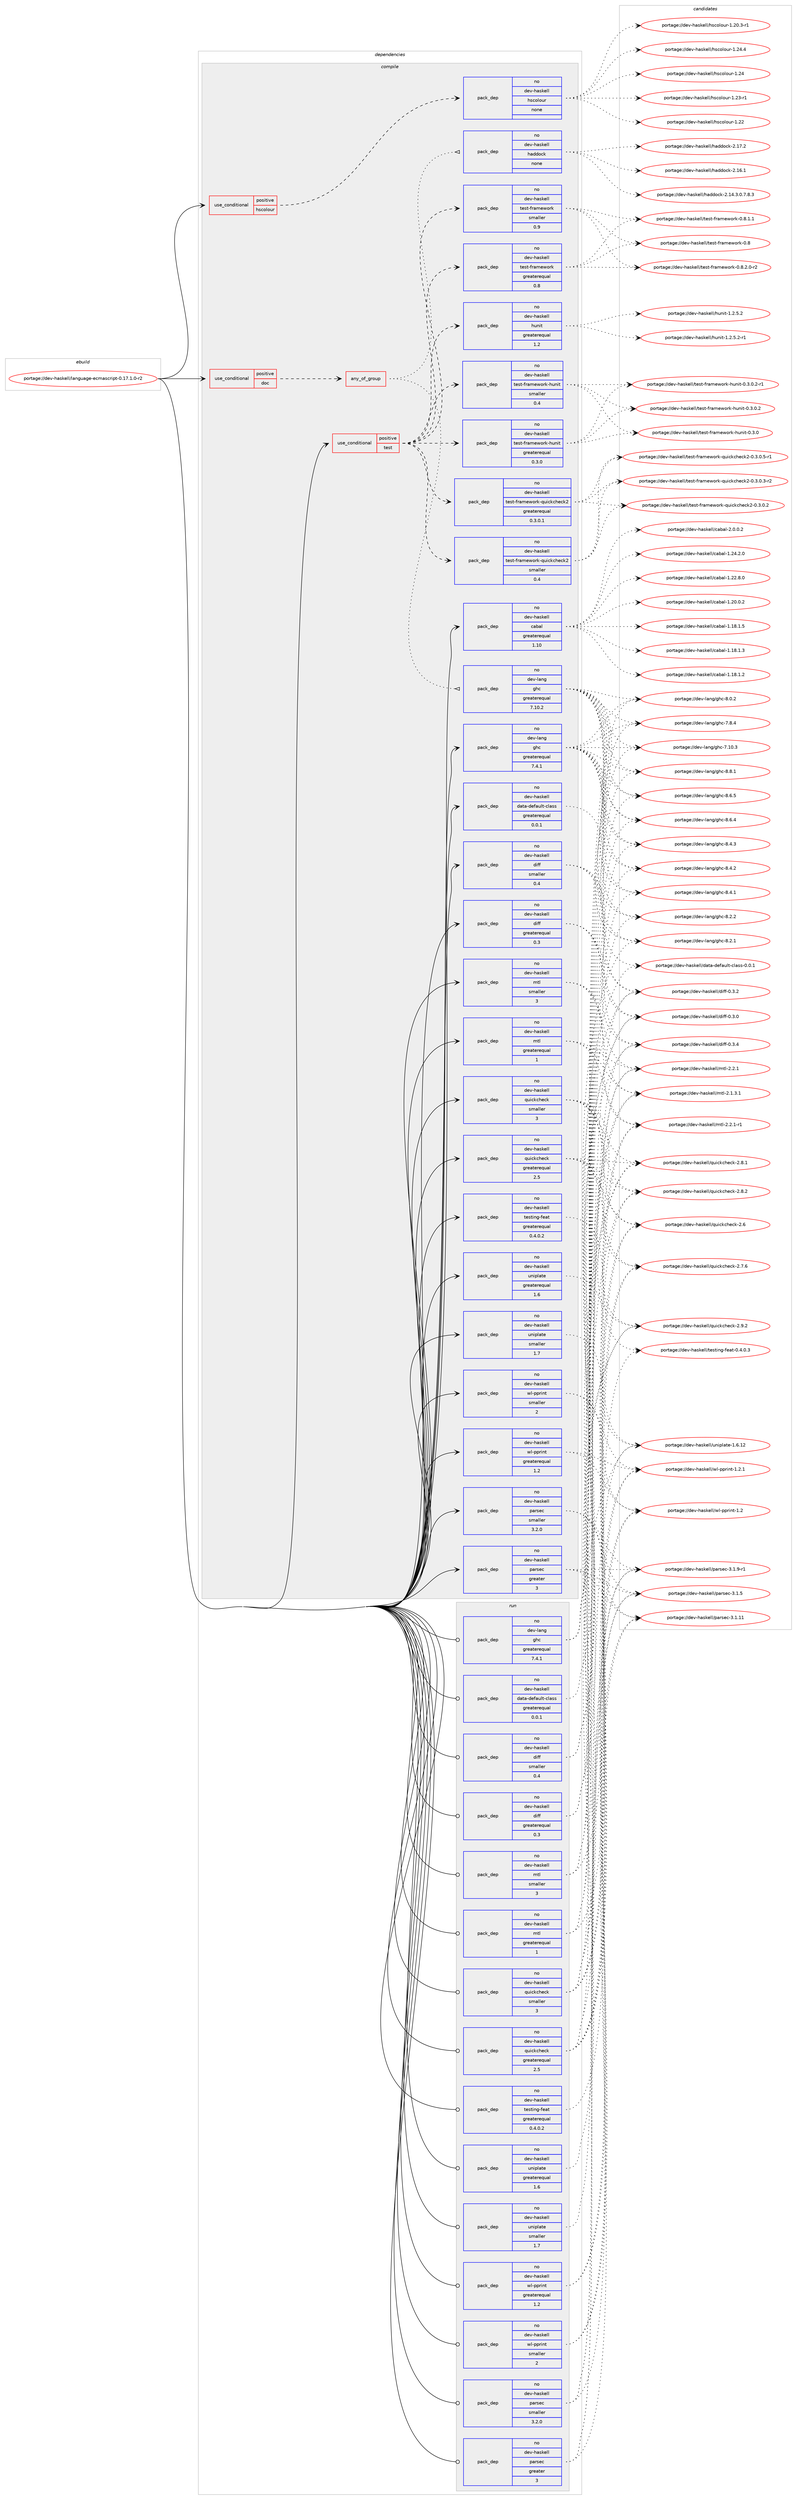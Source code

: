 digraph prolog {

# *************
# Graph options
# *************

newrank=true;
concentrate=true;
compound=true;
graph [rankdir=LR,fontname=Helvetica,fontsize=10,ranksep=1.5];#, ranksep=2.5, nodesep=0.2];
edge  [arrowhead=vee];
node  [fontname=Helvetica,fontsize=10];

# **********
# The ebuild
# **********

subgraph cluster_leftcol {
color=gray;
label=<<i>ebuild</i>>;
id [label="portage://dev-haskell/language-ecmascript-0.17.1.0-r2", color=red, width=4, href="../dev-haskell/language-ecmascript-0.17.1.0-r2.svg"];
}

# ****************
# The dependencies
# ****************

subgraph cluster_midcol {
color=gray;
label=<<i>dependencies</i>>;
subgraph cluster_compile {
fillcolor="#eeeeee";
style=filled;
label=<<i>compile</i>>;
subgraph cond133009 {
dependency554708 [label=<<TABLE BORDER="0" CELLBORDER="1" CELLSPACING="0" CELLPADDING="4"><TR><TD ROWSPAN="3" CELLPADDING="10">use_conditional</TD></TR><TR><TD>positive</TD></TR><TR><TD>doc</TD></TR></TABLE>>, shape=none, color=red];
subgraph any6145 {
dependency554709 [label=<<TABLE BORDER="0" CELLBORDER="1" CELLSPACING="0" CELLPADDING="4"><TR><TD CELLPADDING="10">any_of_group</TD></TR></TABLE>>, shape=none, color=red];subgraph pack415317 {
dependency554710 [label=<<TABLE BORDER="0" CELLBORDER="1" CELLSPACING="0" CELLPADDING="4" WIDTH="220"><TR><TD ROWSPAN="6" CELLPADDING="30">pack_dep</TD></TR><TR><TD WIDTH="110">no</TD></TR><TR><TD>dev-haskell</TD></TR><TR><TD>haddock</TD></TR><TR><TD>none</TD></TR><TR><TD></TD></TR></TABLE>>, shape=none, color=blue];
}
dependency554709:e -> dependency554710:w [weight=20,style="dotted",arrowhead="oinv"];
subgraph pack415318 {
dependency554711 [label=<<TABLE BORDER="0" CELLBORDER="1" CELLSPACING="0" CELLPADDING="4" WIDTH="220"><TR><TD ROWSPAN="6" CELLPADDING="30">pack_dep</TD></TR><TR><TD WIDTH="110">no</TD></TR><TR><TD>dev-lang</TD></TR><TR><TD>ghc</TD></TR><TR><TD>greaterequal</TD></TR><TR><TD>7.10.2</TD></TR></TABLE>>, shape=none, color=blue];
}
dependency554709:e -> dependency554711:w [weight=20,style="dotted",arrowhead="oinv"];
}
dependency554708:e -> dependency554709:w [weight=20,style="dashed",arrowhead="vee"];
}
id:e -> dependency554708:w [weight=20,style="solid",arrowhead="vee"];
subgraph cond133010 {
dependency554712 [label=<<TABLE BORDER="0" CELLBORDER="1" CELLSPACING="0" CELLPADDING="4"><TR><TD ROWSPAN="3" CELLPADDING="10">use_conditional</TD></TR><TR><TD>positive</TD></TR><TR><TD>hscolour</TD></TR></TABLE>>, shape=none, color=red];
subgraph pack415319 {
dependency554713 [label=<<TABLE BORDER="0" CELLBORDER="1" CELLSPACING="0" CELLPADDING="4" WIDTH="220"><TR><TD ROWSPAN="6" CELLPADDING="30">pack_dep</TD></TR><TR><TD WIDTH="110">no</TD></TR><TR><TD>dev-haskell</TD></TR><TR><TD>hscolour</TD></TR><TR><TD>none</TD></TR><TR><TD></TD></TR></TABLE>>, shape=none, color=blue];
}
dependency554712:e -> dependency554713:w [weight=20,style="dashed",arrowhead="vee"];
}
id:e -> dependency554712:w [weight=20,style="solid",arrowhead="vee"];
subgraph cond133011 {
dependency554714 [label=<<TABLE BORDER="0" CELLBORDER="1" CELLSPACING="0" CELLPADDING="4"><TR><TD ROWSPAN="3" CELLPADDING="10">use_conditional</TD></TR><TR><TD>positive</TD></TR><TR><TD>test</TD></TR></TABLE>>, shape=none, color=red];
subgraph pack415320 {
dependency554715 [label=<<TABLE BORDER="0" CELLBORDER="1" CELLSPACING="0" CELLPADDING="4" WIDTH="220"><TR><TD ROWSPAN="6" CELLPADDING="30">pack_dep</TD></TR><TR><TD WIDTH="110">no</TD></TR><TR><TD>dev-haskell</TD></TR><TR><TD>hunit</TD></TR><TR><TD>greaterequal</TD></TR><TR><TD>1.2</TD></TR></TABLE>>, shape=none, color=blue];
}
dependency554714:e -> dependency554715:w [weight=20,style="dashed",arrowhead="vee"];
subgraph pack415321 {
dependency554716 [label=<<TABLE BORDER="0" CELLBORDER="1" CELLSPACING="0" CELLPADDING="4" WIDTH="220"><TR><TD ROWSPAN="6" CELLPADDING="30">pack_dep</TD></TR><TR><TD WIDTH="110">no</TD></TR><TR><TD>dev-haskell</TD></TR><TR><TD>test-framework</TD></TR><TR><TD>greaterequal</TD></TR><TR><TD>0.8</TD></TR></TABLE>>, shape=none, color=blue];
}
dependency554714:e -> dependency554716:w [weight=20,style="dashed",arrowhead="vee"];
subgraph pack415322 {
dependency554717 [label=<<TABLE BORDER="0" CELLBORDER="1" CELLSPACING="0" CELLPADDING="4" WIDTH="220"><TR><TD ROWSPAN="6" CELLPADDING="30">pack_dep</TD></TR><TR><TD WIDTH="110">no</TD></TR><TR><TD>dev-haskell</TD></TR><TR><TD>test-framework</TD></TR><TR><TD>smaller</TD></TR><TR><TD>0.9</TD></TR></TABLE>>, shape=none, color=blue];
}
dependency554714:e -> dependency554717:w [weight=20,style="dashed",arrowhead="vee"];
subgraph pack415323 {
dependency554718 [label=<<TABLE BORDER="0" CELLBORDER="1" CELLSPACING="0" CELLPADDING="4" WIDTH="220"><TR><TD ROWSPAN="6" CELLPADDING="30">pack_dep</TD></TR><TR><TD WIDTH="110">no</TD></TR><TR><TD>dev-haskell</TD></TR><TR><TD>test-framework-hunit</TD></TR><TR><TD>greaterequal</TD></TR><TR><TD>0.3.0</TD></TR></TABLE>>, shape=none, color=blue];
}
dependency554714:e -> dependency554718:w [weight=20,style="dashed",arrowhead="vee"];
subgraph pack415324 {
dependency554719 [label=<<TABLE BORDER="0" CELLBORDER="1" CELLSPACING="0" CELLPADDING="4" WIDTH="220"><TR><TD ROWSPAN="6" CELLPADDING="30">pack_dep</TD></TR><TR><TD WIDTH="110">no</TD></TR><TR><TD>dev-haskell</TD></TR><TR><TD>test-framework-hunit</TD></TR><TR><TD>smaller</TD></TR><TR><TD>0.4</TD></TR></TABLE>>, shape=none, color=blue];
}
dependency554714:e -> dependency554719:w [weight=20,style="dashed",arrowhead="vee"];
subgraph pack415325 {
dependency554720 [label=<<TABLE BORDER="0" CELLBORDER="1" CELLSPACING="0" CELLPADDING="4" WIDTH="220"><TR><TD ROWSPAN="6" CELLPADDING="30">pack_dep</TD></TR><TR><TD WIDTH="110">no</TD></TR><TR><TD>dev-haskell</TD></TR><TR><TD>test-framework-quickcheck2</TD></TR><TR><TD>greaterequal</TD></TR><TR><TD>0.3.0.1</TD></TR></TABLE>>, shape=none, color=blue];
}
dependency554714:e -> dependency554720:w [weight=20,style="dashed",arrowhead="vee"];
subgraph pack415326 {
dependency554721 [label=<<TABLE BORDER="0" CELLBORDER="1" CELLSPACING="0" CELLPADDING="4" WIDTH="220"><TR><TD ROWSPAN="6" CELLPADDING="30">pack_dep</TD></TR><TR><TD WIDTH="110">no</TD></TR><TR><TD>dev-haskell</TD></TR><TR><TD>test-framework-quickcheck2</TD></TR><TR><TD>smaller</TD></TR><TR><TD>0.4</TD></TR></TABLE>>, shape=none, color=blue];
}
dependency554714:e -> dependency554721:w [weight=20,style="dashed",arrowhead="vee"];
}
id:e -> dependency554714:w [weight=20,style="solid",arrowhead="vee"];
subgraph pack415327 {
dependency554722 [label=<<TABLE BORDER="0" CELLBORDER="1" CELLSPACING="0" CELLPADDING="4" WIDTH="220"><TR><TD ROWSPAN="6" CELLPADDING="30">pack_dep</TD></TR><TR><TD WIDTH="110">no</TD></TR><TR><TD>dev-haskell</TD></TR><TR><TD>cabal</TD></TR><TR><TD>greaterequal</TD></TR><TR><TD>1.10</TD></TR></TABLE>>, shape=none, color=blue];
}
id:e -> dependency554722:w [weight=20,style="solid",arrowhead="vee"];
subgraph pack415328 {
dependency554723 [label=<<TABLE BORDER="0" CELLBORDER="1" CELLSPACING="0" CELLPADDING="4" WIDTH="220"><TR><TD ROWSPAN="6" CELLPADDING="30">pack_dep</TD></TR><TR><TD WIDTH="110">no</TD></TR><TR><TD>dev-haskell</TD></TR><TR><TD>data-default-class</TD></TR><TR><TD>greaterequal</TD></TR><TR><TD>0.0.1</TD></TR></TABLE>>, shape=none, color=blue];
}
id:e -> dependency554723:w [weight=20,style="solid",arrowhead="vee"];
subgraph pack415329 {
dependency554724 [label=<<TABLE BORDER="0" CELLBORDER="1" CELLSPACING="0" CELLPADDING="4" WIDTH="220"><TR><TD ROWSPAN="6" CELLPADDING="30">pack_dep</TD></TR><TR><TD WIDTH="110">no</TD></TR><TR><TD>dev-haskell</TD></TR><TR><TD>diff</TD></TR><TR><TD>greaterequal</TD></TR><TR><TD>0.3</TD></TR></TABLE>>, shape=none, color=blue];
}
id:e -> dependency554724:w [weight=20,style="solid",arrowhead="vee"];
subgraph pack415330 {
dependency554725 [label=<<TABLE BORDER="0" CELLBORDER="1" CELLSPACING="0" CELLPADDING="4" WIDTH="220"><TR><TD ROWSPAN="6" CELLPADDING="30">pack_dep</TD></TR><TR><TD WIDTH="110">no</TD></TR><TR><TD>dev-haskell</TD></TR><TR><TD>diff</TD></TR><TR><TD>smaller</TD></TR><TR><TD>0.4</TD></TR></TABLE>>, shape=none, color=blue];
}
id:e -> dependency554725:w [weight=20,style="solid",arrowhead="vee"];
subgraph pack415331 {
dependency554726 [label=<<TABLE BORDER="0" CELLBORDER="1" CELLSPACING="0" CELLPADDING="4" WIDTH="220"><TR><TD ROWSPAN="6" CELLPADDING="30">pack_dep</TD></TR><TR><TD WIDTH="110">no</TD></TR><TR><TD>dev-haskell</TD></TR><TR><TD>mtl</TD></TR><TR><TD>greaterequal</TD></TR><TR><TD>1</TD></TR></TABLE>>, shape=none, color=blue];
}
id:e -> dependency554726:w [weight=20,style="solid",arrowhead="vee"];
subgraph pack415332 {
dependency554727 [label=<<TABLE BORDER="0" CELLBORDER="1" CELLSPACING="0" CELLPADDING="4" WIDTH="220"><TR><TD ROWSPAN="6" CELLPADDING="30">pack_dep</TD></TR><TR><TD WIDTH="110">no</TD></TR><TR><TD>dev-haskell</TD></TR><TR><TD>mtl</TD></TR><TR><TD>smaller</TD></TR><TR><TD>3</TD></TR></TABLE>>, shape=none, color=blue];
}
id:e -> dependency554727:w [weight=20,style="solid",arrowhead="vee"];
subgraph pack415333 {
dependency554728 [label=<<TABLE BORDER="0" CELLBORDER="1" CELLSPACING="0" CELLPADDING="4" WIDTH="220"><TR><TD ROWSPAN="6" CELLPADDING="30">pack_dep</TD></TR><TR><TD WIDTH="110">no</TD></TR><TR><TD>dev-haskell</TD></TR><TR><TD>parsec</TD></TR><TR><TD>greater</TD></TR><TR><TD>3</TD></TR></TABLE>>, shape=none, color=blue];
}
id:e -> dependency554728:w [weight=20,style="solid",arrowhead="vee"];
subgraph pack415334 {
dependency554729 [label=<<TABLE BORDER="0" CELLBORDER="1" CELLSPACING="0" CELLPADDING="4" WIDTH="220"><TR><TD ROWSPAN="6" CELLPADDING="30">pack_dep</TD></TR><TR><TD WIDTH="110">no</TD></TR><TR><TD>dev-haskell</TD></TR><TR><TD>parsec</TD></TR><TR><TD>smaller</TD></TR><TR><TD>3.2.0</TD></TR></TABLE>>, shape=none, color=blue];
}
id:e -> dependency554729:w [weight=20,style="solid",arrowhead="vee"];
subgraph pack415335 {
dependency554730 [label=<<TABLE BORDER="0" CELLBORDER="1" CELLSPACING="0" CELLPADDING="4" WIDTH="220"><TR><TD ROWSPAN="6" CELLPADDING="30">pack_dep</TD></TR><TR><TD WIDTH="110">no</TD></TR><TR><TD>dev-haskell</TD></TR><TR><TD>quickcheck</TD></TR><TR><TD>greaterequal</TD></TR><TR><TD>2.5</TD></TR></TABLE>>, shape=none, color=blue];
}
id:e -> dependency554730:w [weight=20,style="solid",arrowhead="vee"];
subgraph pack415336 {
dependency554731 [label=<<TABLE BORDER="0" CELLBORDER="1" CELLSPACING="0" CELLPADDING="4" WIDTH="220"><TR><TD ROWSPAN="6" CELLPADDING="30">pack_dep</TD></TR><TR><TD WIDTH="110">no</TD></TR><TR><TD>dev-haskell</TD></TR><TR><TD>quickcheck</TD></TR><TR><TD>smaller</TD></TR><TR><TD>3</TD></TR></TABLE>>, shape=none, color=blue];
}
id:e -> dependency554731:w [weight=20,style="solid",arrowhead="vee"];
subgraph pack415337 {
dependency554732 [label=<<TABLE BORDER="0" CELLBORDER="1" CELLSPACING="0" CELLPADDING="4" WIDTH="220"><TR><TD ROWSPAN="6" CELLPADDING="30">pack_dep</TD></TR><TR><TD WIDTH="110">no</TD></TR><TR><TD>dev-haskell</TD></TR><TR><TD>testing-feat</TD></TR><TR><TD>greaterequal</TD></TR><TR><TD>0.4.0.2</TD></TR></TABLE>>, shape=none, color=blue];
}
id:e -> dependency554732:w [weight=20,style="solid",arrowhead="vee"];
subgraph pack415338 {
dependency554733 [label=<<TABLE BORDER="0" CELLBORDER="1" CELLSPACING="0" CELLPADDING="4" WIDTH="220"><TR><TD ROWSPAN="6" CELLPADDING="30">pack_dep</TD></TR><TR><TD WIDTH="110">no</TD></TR><TR><TD>dev-haskell</TD></TR><TR><TD>uniplate</TD></TR><TR><TD>greaterequal</TD></TR><TR><TD>1.6</TD></TR></TABLE>>, shape=none, color=blue];
}
id:e -> dependency554733:w [weight=20,style="solid",arrowhead="vee"];
subgraph pack415339 {
dependency554734 [label=<<TABLE BORDER="0" CELLBORDER="1" CELLSPACING="0" CELLPADDING="4" WIDTH="220"><TR><TD ROWSPAN="6" CELLPADDING="30">pack_dep</TD></TR><TR><TD WIDTH="110">no</TD></TR><TR><TD>dev-haskell</TD></TR><TR><TD>uniplate</TD></TR><TR><TD>smaller</TD></TR><TR><TD>1.7</TD></TR></TABLE>>, shape=none, color=blue];
}
id:e -> dependency554734:w [weight=20,style="solid",arrowhead="vee"];
subgraph pack415340 {
dependency554735 [label=<<TABLE BORDER="0" CELLBORDER="1" CELLSPACING="0" CELLPADDING="4" WIDTH="220"><TR><TD ROWSPAN="6" CELLPADDING="30">pack_dep</TD></TR><TR><TD WIDTH="110">no</TD></TR><TR><TD>dev-haskell</TD></TR><TR><TD>wl-pprint</TD></TR><TR><TD>greaterequal</TD></TR><TR><TD>1.2</TD></TR></TABLE>>, shape=none, color=blue];
}
id:e -> dependency554735:w [weight=20,style="solid",arrowhead="vee"];
subgraph pack415341 {
dependency554736 [label=<<TABLE BORDER="0" CELLBORDER="1" CELLSPACING="0" CELLPADDING="4" WIDTH="220"><TR><TD ROWSPAN="6" CELLPADDING="30">pack_dep</TD></TR><TR><TD WIDTH="110">no</TD></TR><TR><TD>dev-haskell</TD></TR><TR><TD>wl-pprint</TD></TR><TR><TD>smaller</TD></TR><TR><TD>2</TD></TR></TABLE>>, shape=none, color=blue];
}
id:e -> dependency554736:w [weight=20,style="solid",arrowhead="vee"];
subgraph pack415342 {
dependency554737 [label=<<TABLE BORDER="0" CELLBORDER="1" CELLSPACING="0" CELLPADDING="4" WIDTH="220"><TR><TD ROWSPAN="6" CELLPADDING="30">pack_dep</TD></TR><TR><TD WIDTH="110">no</TD></TR><TR><TD>dev-lang</TD></TR><TR><TD>ghc</TD></TR><TR><TD>greaterequal</TD></TR><TR><TD>7.4.1</TD></TR></TABLE>>, shape=none, color=blue];
}
id:e -> dependency554737:w [weight=20,style="solid",arrowhead="vee"];
}
subgraph cluster_compileandrun {
fillcolor="#eeeeee";
style=filled;
label=<<i>compile and run</i>>;
}
subgraph cluster_run {
fillcolor="#eeeeee";
style=filled;
label=<<i>run</i>>;
subgraph pack415343 {
dependency554738 [label=<<TABLE BORDER="0" CELLBORDER="1" CELLSPACING="0" CELLPADDING="4" WIDTH="220"><TR><TD ROWSPAN="6" CELLPADDING="30">pack_dep</TD></TR><TR><TD WIDTH="110">no</TD></TR><TR><TD>dev-haskell</TD></TR><TR><TD>data-default-class</TD></TR><TR><TD>greaterequal</TD></TR><TR><TD>0.0.1</TD></TR></TABLE>>, shape=none, color=blue];
}
id:e -> dependency554738:w [weight=20,style="solid",arrowhead="odot"];
subgraph pack415344 {
dependency554739 [label=<<TABLE BORDER="0" CELLBORDER="1" CELLSPACING="0" CELLPADDING="4" WIDTH="220"><TR><TD ROWSPAN="6" CELLPADDING="30">pack_dep</TD></TR><TR><TD WIDTH="110">no</TD></TR><TR><TD>dev-haskell</TD></TR><TR><TD>diff</TD></TR><TR><TD>greaterequal</TD></TR><TR><TD>0.3</TD></TR></TABLE>>, shape=none, color=blue];
}
id:e -> dependency554739:w [weight=20,style="solid",arrowhead="odot"];
subgraph pack415345 {
dependency554740 [label=<<TABLE BORDER="0" CELLBORDER="1" CELLSPACING="0" CELLPADDING="4" WIDTH="220"><TR><TD ROWSPAN="6" CELLPADDING="30">pack_dep</TD></TR><TR><TD WIDTH="110">no</TD></TR><TR><TD>dev-haskell</TD></TR><TR><TD>diff</TD></TR><TR><TD>smaller</TD></TR><TR><TD>0.4</TD></TR></TABLE>>, shape=none, color=blue];
}
id:e -> dependency554740:w [weight=20,style="solid",arrowhead="odot"];
subgraph pack415346 {
dependency554741 [label=<<TABLE BORDER="0" CELLBORDER="1" CELLSPACING="0" CELLPADDING="4" WIDTH="220"><TR><TD ROWSPAN="6" CELLPADDING="30">pack_dep</TD></TR><TR><TD WIDTH="110">no</TD></TR><TR><TD>dev-haskell</TD></TR><TR><TD>mtl</TD></TR><TR><TD>greaterequal</TD></TR><TR><TD>1</TD></TR></TABLE>>, shape=none, color=blue];
}
id:e -> dependency554741:w [weight=20,style="solid",arrowhead="odot"];
subgraph pack415347 {
dependency554742 [label=<<TABLE BORDER="0" CELLBORDER="1" CELLSPACING="0" CELLPADDING="4" WIDTH="220"><TR><TD ROWSPAN="6" CELLPADDING="30">pack_dep</TD></TR><TR><TD WIDTH="110">no</TD></TR><TR><TD>dev-haskell</TD></TR><TR><TD>mtl</TD></TR><TR><TD>smaller</TD></TR><TR><TD>3</TD></TR></TABLE>>, shape=none, color=blue];
}
id:e -> dependency554742:w [weight=20,style="solid",arrowhead="odot"];
subgraph pack415348 {
dependency554743 [label=<<TABLE BORDER="0" CELLBORDER="1" CELLSPACING="0" CELLPADDING="4" WIDTH="220"><TR><TD ROWSPAN="6" CELLPADDING="30">pack_dep</TD></TR><TR><TD WIDTH="110">no</TD></TR><TR><TD>dev-haskell</TD></TR><TR><TD>parsec</TD></TR><TR><TD>greater</TD></TR><TR><TD>3</TD></TR></TABLE>>, shape=none, color=blue];
}
id:e -> dependency554743:w [weight=20,style="solid",arrowhead="odot"];
subgraph pack415349 {
dependency554744 [label=<<TABLE BORDER="0" CELLBORDER="1" CELLSPACING="0" CELLPADDING="4" WIDTH="220"><TR><TD ROWSPAN="6" CELLPADDING="30">pack_dep</TD></TR><TR><TD WIDTH="110">no</TD></TR><TR><TD>dev-haskell</TD></TR><TR><TD>parsec</TD></TR><TR><TD>smaller</TD></TR><TR><TD>3.2.0</TD></TR></TABLE>>, shape=none, color=blue];
}
id:e -> dependency554744:w [weight=20,style="solid",arrowhead="odot"];
subgraph pack415350 {
dependency554745 [label=<<TABLE BORDER="0" CELLBORDER="1" CELLSPACING="0" CELLPADDING="4" WIDTH="220"><TR><TD ROWSPAN="6" CELLPADDING="30">pack_dep</TD></TR><TR><TD WIDTH="110">no</TD></TR><TR><TD>dev-haskell</TD></TR><TR><TD>quickcheck</TD></TR><TR><TD>greaterequal</TD></TR><TR><TD>2.5</TD></TR></TABLE>>, shape=none, color=blue];
}
id:e -> dependency554745:w [weight=20,style="solid",arrowhead="odot"];
subgraph pack415351 {
dependency554746 [label=<<TABLE BORDER="0" CELLBORDER="1" CELLSPACING="0" CELLPADDING="4" WIDTH="220"><TR><TD ROWSPAN="6" CELLPADDING="30">pack_dep</TD></TR><TR><TD WIDTH="110">no</TD></TR><TR><TD>dev-haskell</TD></TR><TR><TD>quickcheck</TD></TR><TR><TD>smaller</TD></TR><TR><TD>3</TD></TR></TABLE>>, shape=none, color=blue];
}
id:e -> dependency554746:w [weight=20,style="solid",arrowhead="odot"];
subgraph pack415352 {
dependency554747 [label=<<TABLE BORDER="0" CELLBORDER="1" CELLSPACING="0" CELLPADDING="4" WIDTH="220"><TR><TD ROWSPAN="6" CELLPADDING="30">pack_dep</TD></TR><TR><TD WIDTH="110">no</TD></TR><TR><TD>dev-haskell</TD></TR><TR><TD>testing-feat</TD></TR><TR><TD>greaterequal</TD></TR><TR><TD>0.4.0.2</TD></TR></TABLE>>, shape=none, color=blue];
}
id:e -> dependency554747:w [weight=20,style="solid",arrowhead="odot"];
subgraph pack415353 {
dependency554748 [label=<<TABLE BORDER="0" CELLBORDER="1" CELLSPACING="0" CELLPADDING="4" WIDTH="220"><TR><TD ROWSPAN="6" CELLPADDING="30">pack_dep</TD></TR><TR><TD WIDTH="110">no</TD></TR><TR><TD>dev-haskell</TD></TR><TR><TD>uniplate</TD></TR><TR><TD>greaterequal</TD></TR><TR><TD>1.6</TD></TR></TABLE>>, shape=none, color=blue];
}
id:e -> dependency554748:w [weight=20,style="solid",arrowhead="odot"];
subgraph pack415354 {
dependency554749 [label=<<TABLE BORDER="0" CELLBORDER="1" CELLSPACING="0" CELLPADDING="4" WIDTH="220"><TR><TD ROWSPAN="6" CELLPADDING="30">pack_dep</TD></TR><TR><TD WIDTH="110">no</TD></TR><TR><TD>dev-haskell</TD></TR><TR><TD>uniplate</TD></TR><TR><TD>smaller</TD></TR><TR><TD>1.7</TD></TR></TABLE>>, shape=none, color=blue];
}
id:e -> dependency554749:w [weight=20,style="solid",arrowhead="odot"];
subgraph pack415355 {
dependency554750 [label=<<TABLE BORDER="0" CELLBORDER="1" CELLSPACING="0" CELLPADDING="4" WIDTH="220"><TR><TD ROWSPAN="6" CELLPADDING="30">pack_dep</TD></TR><TR><TD WIDTH="110">no</TD></TR><TR><TD>dev-haskell</TD></TR><TR><TD>wl-pprint</TD></TR><TR><TD>greaterequal</TD></TR><TR><TD>1.2</TD></TR></TABLE>>, shape=none, color=blue];
}
id:e -> dependency554750:w [weight=20,style="solid",arrowhead="odot"];
subgraph pack415356 {
dependency554751 [label=<<TABLE BORDER="0" CELLBORDER="1" CELLSPACING="0" CELLPADDING="4" WIDTH="220"><TR><TD ROWSPAN="6" CELLPADDING="30">pack_dep</TD></TR><TR><TD WIDTH="110">no</TD></TR><TR><TD>dev-haskell</TD></TR><TR><TD>wl-pprint</TD></TR><TR><TD>smaller</TD></TR><TR><TD>2</TD></TR></TABLE>>, shape=none, color=blue];
}
id:e -> dependency554751:w [weight=20,style="solid",arrowhead="odot"];
subgraph pack415357 {
dependency554752 [label=<<TABLE BORDER="0" CELLBORDER="1" CELLSPACING="0" CELLPADDING="4" WIDTH="220"><TR><TD ROWSPAN="6" CELLPADDING="30">pack_dep</TD></TR><TR><TD WIDTH="110">no</TD></TR><TR><TD>dev-lang</TD></TR><TR><TD>ghc</TD></TR><TR><TD>greaterequal</TD></TR><TR><TD>7.4.1</TD></TR></TABLE>>, shape=none, color=blue];
}
id:e -> dependency554752:w [weight=20,style="solid",arrowhead="odot"];
}
}

# **************
# The candidates
# **************

subgraph cluster_choices {
rank=same;
color=gray;
label=<<i>candidates</i>>;

subgraph choice415317 {
color=black;
nodesep=1;
choice100101118451049711510710110810847104971001001119910745504649554650 [label="portage://dev-haskell/haddock-2.17.2", color=red, width=4,href="../dev-haskell/haddock-2.17.2.svg"];
choice100101118451049711510710110810847104971001001119910745504649544649 [label="portage://dev-haskell/haddock-2.16.1", color=red, width=4,href="../dev-haskell/haddock-2.16.1.svg"];
choice1001011184510497115107101108108471049710010011199107455046495246514648465546564651 [label="portage://dev-haskell/haddock-2.14.3.0.7.8.3", color=red, width=4,href="../dev-haskell/haddock-2.14.3.0.7.8.3.svg"];
dependency554710:e -> choice100101118451049711510710110810847104971001001119910745504649554650:w [style=dotted,weight="100"];
dependency554710:e -> choice100101118451049711510710110810847104971001001119910745504649544649:w [style=dotted,weight="100"];
dependency554710:e -> choice1001011184510497115107101108108471049710010011199107455046495246514648465546564651:w [style=dotted,weight="100"];
}
subgraph choice415318 {
color=black;
nodesep=1;
choice10010111845108971101034710310499455646564649 [label="portage://dev-lang/ghc-8.8.1", color=red, width=4,href="../dev-lang/ghc-8.8.1.svg"];
choice10010111845108971101034710310499455646544653 [label="portage://dev-lang/ghc-8.6.5", color=red, width=4,href="../dev-lang/ghc-8.6.5.svg"];
choice10010111845108971101034710310499455646544652 [label="portage://dev-lang/ghc-8.6.4", color=red, width=4,href="../dev-lang/ghc-8.6.4.svg"];
choice10010111845108971101034710310499455646524651 [label="portage://dev-lang/ghc-8.4.3", color=red, width=4,href="../dev-lang/ghc-8.4.3.svg"];
choice10010111845108971101034710310499455646524650 [label="portage://dev-lang/ghc-8.4.2", color=red, width=4,href="../dev-lang/ghc-8.4.2.svg"];
choice10010111845108971101034710310499455646524649 [label="portage://dev-lang/ghc-8.4.1", color=red, width=4,href="../dev-lang/ghc-8.4.1.svg"];
choice10010111845108971101034710310499455646504650 [label="portage://dev-lang/ghc-8.2.2", color=red, width=4,href="../dev-lang/ghc-8.2.2.svg"];
choice10010111845108971101034710310499455646504649 [label="portage://dev-lang/ghc-8.2.1", color=red, width=4,href="../dev-lang/ghc-8.2.1.svg"];
choice10010111845108971101034710310499455646484650 [label="portage://dev-lang/ghc-8.0.2", color=red, width=4,href="../dev-lang/ghc-8.0.2.svg"];
choice10010111845108971101034710310499455546564652 [label="portage://dev-lang/ghc-7.8.4", color=red, width=4,href="../dev-lang/ghc-7.8.4.svg"];
choice1001011184510897110103471031049945554649484651 [label="portage://dev-lang/ghc-7.10.3", color=red, width=4,href="../dev-lang/ghc-7.10.3.svg"];
dependency554711:e -> choice10010111845108971101034710310499455646564649:w [style=dotted,weight="100"];
dependency554711:e -> choice10010111845108971101034710310499455646544653:w [style=dotted,weight="100"];
dependency554711:e -> choice10010111845108971101034710310499455646544652:w [style=dotted,weight="100"];
dependency554711:e -> choice10010111845108971101034710310499455646524651:w [style=dotted,weight="100"];
dependency554711:e -> choice10010111845108971101034710310499455646524650:w [style=dotted,weight="100"];
dependency554711:e -> choice10010111845108971101034710310499455646524649:w [style=dotted,weight="100"];
dependency554711:e -> choice10010111845108971101034710310499455646504650:w [style=dotted,weight="100"];
dependency554711:e -> choice10010111845108971101034710310499455646504649:w [style=dotted,weight="100"];
dependency554711:e -> choice10010111845108971101034710310499455646484650:w [style=dotted,weight="100"];
dependency554711:e -> choice10010111845108971101034710310499455546564652:w [style=dotted,weight="100"];
dependency554711:e -> choice1001011184510897110103471031049945554649484651:w [style=dotted,weight="100"];
}
subgraph choice415319 {
color=black;
nodesep=1;
choice1001011184510497115107101108108471041159911110811111711445494650524652 [label="portage://dev-haskell/hscolour-1.24.4", color=red, width=4,href="../dev-haskell/hscolour-1.24.4.svg"];
choice100101118451049711510710110810847104115991111081111171144549465052 [label="portage://dev-haskell/hscolour-1.24", color=red, width=4,href="../dev-haskell/hscolour-1.24.svg"];
choice1001011184510497115107101108108471041159911110811111711445494650514511449 [label="portage://dev-haskell/hscolour-1.23-r1", color=red, width=4,href="../dev-haskell/hscolour-1.23-r1.svg"];
choice100101118451049711510710110810847104115991111081111171144549465050 [label="portage://dev-haskell/hscolour-1.22", color=red, width=4,href="../dev-haskell/hscolour-1.22.svg"];
choice10010111845104971151071011081084710411599111108111117114454946504846514511449 [label="portage://dev-haskell/hscolour-1.20.3-r1", color=red, width=4,href="../dev-haskell/hscolour-1.20.3-r1.svg"];
dependency554713:e -> choice1001011184510497115107101108108471041159911110811111711445494650524652:w [style=dotted,weight="100"];
dependency554713:e -> choice100101118451049711510710110810847104115991111081111171144549465052:w [style=dotted,weight="100"];
dependency554713:e -> choice1001011184510497115107101108108471041159911110811111711445494650514511449:w [style=dotted,weight="100"];
dependency554713:e -> choice100101118451049711510710110810847104115991111081111171144549465050:w [style=dotted,weight="100"];
dependency554713:e -> choice10010111845104971151071011081084710411599111108111117114454946504846514511449:w [style=dotted,weight="100"];
}
subgraph choice415320 {
color=black;
nodesep=1;
choice10010111845104971151071011081084710411711010511645494650465346504511449 [label="portage://dev-haskell/hunit-1.2.5.2-r1", color=red, width=4,href="../dev-haskell/hunit-1.2.5.2-r1.svg"];
choice1001011184510497115107101108108471041171101051164549465046534650 [label="portage://dev-haskell/hunit-1.2.5.2", color=red, width=4,href="../dev-haskell/hunit-1.2.5.2.svg"];
dependency554715:e -> choice10010111845104971151071011081084710411711010511645494650465346504511449:w [style=dotted,weight="100"];
dependency554715:e -> choice1001011184510497115107101108108471041171101051164549465046534650:w [style=dotted,weight="100"];
}
subgraph choice415321 {
color=black;
nodesep=1;
choice100101118451049711510710110810847116101115116451021149710910111911111410745484656465046484511450 [label="portage://dev-haskell/test-framework-0.8.2.0-r2", color=red, width=4,href="../dev-haskell/test-framework-0.8.2.0-r2.svg"];
choice10010111845104971151071011081084711610111511645102114971091011191111141074548465646494649 [label="portage://dev-haskell/test-framework-0.8.1.1", color=red, width=4,href="../dev-haskell/test-framework-0.8.1.1.svg"];
choice100101118451049711510710110810847116101115116451021149710910111911111410745484656 [label="portage://dev-haskell/test-framework-0.8", color=red, width=4,href="../dev-haskell/test-framework-0.8.svg"];
dependency554716:e -> choice100101118451049711510710110810847116101115116451021149710910111911111410745484656465046484511450:w [style=dotted,weight="100"];
dependency554716:e -> choice10010111845104971151071011081084711610111511645102114971091011191111141074548465646494649:w [style=dotted,weight="100"];
dependency554716:e -> choice100101118451049711510710110810847116101115116451021149710910111911111410745484656:w [style=dotted,weight="100"];
}
subgraph choice415322 {
color=black;
nodesep=1;
choice100101118451049711510710110810847116101115116451021149710910111911111410745484656465046484511450 [label="portage://dev-haskell/test-framework-0.8.2.0-r2", color=red, width=4,href="../dev-haskell/test-framework-0.8.2.0-r2.svg"];
choice10010111845104971151071011081084711610111511645102114971091011191111141074548465646494649 [label="portage://dev-haskell/test-framework-0.8.1.1", color=red, width=4,href="../dev-haskell/test-framework-0.8.1.1.svg"];
choice100101118451049711510710110810847116101115116451021149710910111911111410745484656 [label="portage://dev-haskell/test-framework-0.8", color=red, width=4,href="../dev-haskell/test-framework-0.8.svg"];
dependency554717:e -> choice100101118451049711510710110810847116101115116451021149710910111911111410745484656465046484511450:w [style=dotted,weight="100"];
dependency554717:e -> choice10010111845104971151071011081084711610111511645102114971091011191111141074548465646494649:w [style=dotted,weight="100"];
dependency554717:e -> choice100101118451049711510710110810847116101115116451021149710910111911111410745484656:w [style=dotted,weight="100"];
}
subgraph choice415323 {
color=black;
nodesep=1;
choice10010111845104971151071011081084711610111511645102114971091011191111141074510411711010511645484651464846504511449 [label="portage://dev-haskell/test-framework-hunit-0.3.0.2-r1", color=red, width=4,href="../dev-haskell/test-framework-hunit-0.3.0.2-r1.svg"];
choice1001011184510497115107101108108471161011151164510211497109101119111114107451041171101051164548465146484650 [label="portage://dev-haskell/test-framework-hunit-0.3.0.2", color=red, width=4,href="../dev-haskell/test-framework-hunit-0.3.0.2.svg"];
choice100101118451049711510710110810847116101115116451021149710910111911111410745104117110105116454846514648 [label="portage://dev-haskell/test-framework-hunit-0.3.0", color=red, width=4,href="../dev-haskell/test-framework-hunit-0.3.0.svg"];
dependency554718:e -> choice10010111845104971151071011081084711610111511645102114971091011191111141074510411711010511645484651464846504511449:w [style=dotted,weight="100"];
dependency554718:e -> choice1001011184510497115107101108108471161011151164510211497109101119111114107451041171101051164548465146484650:w [style=dotted,weight="100"];
dependency554718:e -> choice100101118451049711510710110810847116101115116451021149710910111911111410745104117110105116454846514648:w [style=dotted,weight="100"];
}
subgraph choice415324 {
color=black;
nodesep=1;
choice10010111845104971151071011081084711610111511645102114971091011191111141074510411711010511645484651464846504511449 [label="portage://dev-haskell/test-framework-hunit-0.3.0.2-r1", color=red, width=4,href="../dev-haskell/test-framework-hunit-0.3.0.2-r1.svg"];
choice1001011184510497115107101108108471161011151164510211497109101119111114107451041171101051164548465146484650 [label="portage://dev-haskell/test-framework-hunit-0.3.0.2", color=red, width=4,href="../dev-haskell/test-framework-hunit-0.3.0.2.svg"];
choice100101118451049711510710110810847116101115116451021149710910111911111410745104117110105116454846514648 [label="portage://dev-haskell/test-framework-hunit-0.3.0", color=red, width=4,href="../dev-haskell/test-framework-hunit-0.3.0.svg"];
dependency554719:e -> choice10010111845104971151071011081084711610111511645102114971091011191111141074510411711010511645484651464846504511449:w [style=dotted,weight="100"];
dependency554719:e -> choice1001011184510497115107101108108471161011151164510211497109101119111114107451041171101051164548465146484650:w [style=dotted,weight="100"];
dependency554719:e -> choice100101118451049711510710110810847116101115116451021149710910111911111410745104117110105116454846514648:w [style=dotted,weight="100"];
}
subgraph choice415325 {
color=black;
nodesep=1;
choice1001011184510497115107101108108471161011151164510211497109101119111114107451131171059910799104101991075045484651464846534511449 [label="portage://dev-haskell/test-framework-quickcheck2-0.3.0.5-r1", color=red, width=4,href="../dev-haskell/test-framework-quickcheck2-0.3.0.5-r1.svg"];
choice1001011184510497115107101108108471161011151164510211497109101119111114107451131171059910799104101991075045484651464846514511450 [label="portage://dev-haskell/test-framework-quickcheck2-0.3.0.3-r2", color=red, width=4,href="../dev-haskell/test-framework-quickcheck2-0.3.0.3-r2.svg"];
choice100101118451049711510710110810847116101115116451021149710910111911111410745113117105991079910410199107504548465146484650 [label="portage://dev-haskell/test-framework-quickcheck2-0.3.0.2", color=red, width=4,href="../dev-haskell/test-framework-quickcheck2-0.3.0.2.svg"];
dependency554720:e -> choice1001011184510497115107101108108471161011151164510211497109101119111114107451131171059910799104101991075045484651464846534511449:w [style=dotted,weight="100"];
dependency554720:e -> choice1001011184510497115107101108108471161011151164510211497109101119111114107451131171059910799104101991075045484651464846514511450:w [style=dotted,weight="100"];
dependency554720:e -> choice100101118451049711510710110810847116101115116451021149710910111911111410745113117105991079910410199107504548465146484650:w [style=dotted,weight="100"];
}
subgraph choice415326 {
color=black;
nodesep=1;
choice1001011184510497115107101108108471161011151164510211497109101119111114107451131171059910799104101991075045484651464846534511449 [label="portage://dev-haskell/test-framework-quickcheck2-0.3.0.5-r1", color=red, width=4,href="../dev-haskell/test-framework-quickcheck2-0.3.0.5-r1.svg"];
choice1001011184510497115107101108108471161011151164510211497109101119111114107451131171059910799104101991075045484651464846514511450 [label="portage://dev-haskell/test-framework-quickcheck2-0.3.0.3-r2", color=red, width=4,href="../dev-haskell/test-framework-quickcheck2-0.3.0.3-r2.svg"];
choice100101118451049711510710110810847116101115116451021149710910111911111410745113117105991079910410199107504548465146484650 [label="portage://dev-haskell/test-framework-quickcheck2-0.3.0.2", color=red, width=4,href="../dev-haskell/test-framework-quickcheck2-0.3.0.2.svg"];
dependency554721:e -> choice1001011184510497115107101108108471161011151164510211497109101119111114107451131171059910799104101991075045484651464846534511449:w [style=dotted,weight="100"];
dependency554721:e -> choice1001011184510497115107101108108471161011151164510211497109101119111114107451131171059910799104101991075045484651464846514511450:w [style=dotted,weight="100"];
dependency554721:e -> choice100101118451049711510710110810847116101115116451021149710910111911111410745113117105991079910410199107504548465146484650:w [style=dotted,weight="100"];
}
subgraph choice415327 {
color=black;
nodesep=1;
choice100101118451049711510710110810847999798971084550464846484650 [label="portage://dev-haskell/cabal-2.0.0.2", color=red, width=4,href="../dev-haskell/cabal-2.0.0.2.svg"];
choice10010111845104971151071011081084799979897108454946505246504648 [label="portage://dev-haskell/cabal-1.24.2.0", color=red, width=4,href="../dev-haskell/cabal-1.24.2.0.svg"];
choice10010111845104971151071011081084799979897108454946505046564648 [label="portage://dev-haskell/cabal-1.22.8.0", color=red, width=4,href="../dev-haskell/cabal-1.22.8.0.svg"];
choice10010111845104971151071011081084799979897108454946504846484650 [label="portage://dev-haskell/cabal-1.20.0.2", color=red, width=4,href="../dev-haskell/cabal-1.20.0.2.svg"];
choice10010111845104971151071011081084799979897108454946495646494653 [label="portage://dev-haskell/cabal-1.18.1.5", color=red, width=4,href="../dev-haskell/cabal-1.18.1.5.svg"];
choice10010111845104971151071011081084799979897108454946495646494651 [label="portage://dev-haskell/cabal-1.18.1.3", color=red, width=4,href="../dev-haskell/cabal-1.18.1.3.svg"];
choice10010111845104971151071011081084799979897108454946495646494650 [label="portage://dev-haskell/cabal-1.18.1.2", color=red, width=4,href="../dev-haskell/cabal-1.18.1.2.svg"];
dependency554722:e -> choice100101118451049711510710110810847999798971084550464846484650:w [style=dotted,weight="100"];
dependency554722:e -> choice10010111845104971151071011081084799979897108454946505246504648:w [style=dotted,weight="100"];
dependency554722:e -> choice10010111845104971151071011081084799979897108454946505046564648:w [style=dotted,weight="100"];
dependency554722:e -> choice10010111845104971151071011081084799979897108454946504846484650:w [style=dotted,weight="100"];
dependency554722:e -> choice10010111845104971151071011081084799979897108454946495646494653:w [style=dotted,weight="100"];
dependency554722:e -> choice10010111845104971151071011081084799979897108454946495646494651:w [style=dotted,weight="100"];
dependency554722:e -> choice10010111845104971151071011081084799979897108454946495646494650:w [style=dotted,weight="100"];
}
subgraph choice415328 {
color=black;
nodesep=1;
choice10010111845104971151071011081084710097116974510010110297117108116459910897115115454846484649 [label="portage://dev-haskell/data-default-class-0.0.1", color=red, width=4,href="../dev-haskell/data-default-class-0.0.1.svg"];
dependency554723:e -> choice10010111845104971151071011081084710097116974510010110297117108116459910897115115454846484649:w [style=dotted,weight="100"];
}
subgraph choice415329 {
color=black;
nodesep=1;
choice100101118451049711510710110810847100105102102454846514652 [label="portage://dev-haskell/diff-0.3.4", color=red, width=4,href="../dev-haskell/diff-0.3.4.svg"];
choice100101118451049711510710110810847100105102102454846514650 [label="portage://dev-haskell/diff-0.3.2", color=red, width=4,href="../dev-haskell/diff-0.3.2.svg"];
choice100101118451049711510710110810847100105102102454846514648 [label="portage://dev-haskell/diff-0.3.0", color=red, width=4,href="../dev-haskell/diff-0.3.0.svg"];
dependency554724:e -> choice100101118451049711510710110810847100105102102454846514652:w [style=dotted,weight="100"];
dependency554724:e -> choice100101118451049711510710110810847100105102102454846514650:w [style=dotted,weight="100"];
dependency554724:e -> choice100101118451049711510710110810847100105102102454846514648:w [style=dotted,weight="100"];
}
subgraph choice415330 {
color=black;
nodesep=1;
choice100101118451049711510710110810847100105102102454846514652 [label="portage://dev-haskell/diff-0.3.4", color=red, width=4,href="../dev-haskell/diff-0.3.4.svg"];
choice100101118451049711510710110810847100105102102454846514650 [label="portage://dev-haskell/diff-0.3.2", color=red, width=4,href="../dev-haskell/diff-0.3.2.svg"];
choice100101118451049711510710110810847100105102102454846514648 [label="portage://dev-haskell/diff-0.3.0", color=red, width=4,href="../dev-haskell/diff-0.3.0.svg"];
dependency554725:e -> choice100101118451049711510710110810847100105102102454846514652:w [style=dotted,weight="100"];
dependency554725:e -> choice100101118451049711510710110810847100105102102454846514650:w [style=dotted,weight="100"];
dependency554725:e -> choice100101118451049711510710110810847100105102102454846514648:w [style=dotted,weight="100"];
}
subgraph choice415331 {
color=black;
nodesep=1;
choice1001011184510497115107101108108471091161084550465046494511449 [label="portage://dev-haskell/mtl-2.2.1-r1", color=red, width=4,href="../dev-haskell/mtl-2.2.1-r1.svg"];
choice100101118451049711510710110810847109116108455046504649 [label="portage://dev-haskell/mtl-2.2.1", color=red, width=4,href="../dev-haskell/mtl-2.2.1.svg"];
choice1001011184510497115107101108108471091161084550464946514649 [label="portage://dev-haskell/mtl-2.1.3.1", color=red, width=4,href="../dev-haskell/mtl-2.1.3.1.svg"];
dependency554726:e -> choice1001011184510497115107101108108471091161084550465046494511449:w [style=dotted,weight="100"];
dependency554726:e -> choice100101118451049711510710110810847109116108455046504649:w [style=dotted,weight="100"];
dependency554726:e -> choice1001011184510497115107101108108471091161084550464946514649:w [style=dotted,weight="100"];
}
subgraph choice415332 {
color=black;
nodesep=1;
choice1001011184510497115107101108108471091161084550465046494511449 [label="portage://dev-haskell/mtl-2.2.1-r1", color=red, width=4,href="../dev-haskell/mtl-2.2.1-r1.svg"];
choice100101118451049711510710110810847109116108455046504649 [label="portage://dev-haskell/mtl-2.2.1", color=red, width=4,href="../dev-haskell/mtl-2.2.1.svg"];
choice1001011184510497115107101108108471091161084550464946514649 [label="portage://dev-haskell/mtl-2.1.3.1", color=red, width=4,href="../dev-haskell/mtl-2.1.3.1.svg"];
dependency554727:e -> choice1001011184510497115107101108108471091161084550465046494511449:w [style=dotted,weight="100"];
dependency554727:e -> choice100101118451049711510710110810847109116108455046504649:w [style=dotted,weight="100"];
dependency554727:e -> choice1001011184510497115107101108108471091161084550464946514649:w [style=dotted,weight="100"];
}
subgraph choice415333 {
color=black;
nodesep=1;
choice10010111845104971151071011081084711297114115101994551464946574511449 [label="portage://dev-haskell/parsec-3.1.9-r1", color=red, width=4,href="../dev-haskell/parsec-3.1.9-r1.svg"];
choice1001011184510497115107101108108471129711411510199455146494653 [label="portage://dev-haskell/parsec-3.1.5", color=red, width=4,href="../dev-haskell/parsec-3.1.5.svg"];
choice100101118451049711510710110810847112971141151019945514649464949 [label="portage://dev-haskell/parsec-3.1.11", color=red, width=4,href="../dev-haskell/parsec-3.1.11.svg"];
dependency554728:e -> choice10010111845104971151071011081084711297114115101994551464946574511449:w [style=dotted,weight="100"];
dependency554728:e -> choice1001011184510497115107101108108471129711411510199455146494653:w [style=dotted,weight="100"];
dependency554728:e -> choice100101118451049711510710110810847112971141151019945514649464949:w [style=dotted,weight="100"];
}
subgraph choice415334 {
color=black;
nodesep=1;
choice10010111845104971151071011081084711297114115101994551464946574511449 [label="portage://dev-haskell/parsec-3.1.9-r1", color=red, width=4,href="../dev-haskell/parsec-3.1.9-r1.svg"];
choice1001011184510497115107101108108471129711411510199455146494653 [label="portage://dev-haskell/parsec-3.1.5", color=red, width=4,href="../dev-haskell/parsec-3.1.5.svg"];
choice100101118451049711510710110810847112971141151019945514649464949 [label="portage://dev-haskell/parsec-3.1.11", color=red, width=4,href="../dev-haskell/parsec-3.1.11.svg"];
dependency554729:e -> choice10010111845104971151071011081084711297114115101994551464946574511449:w [style=dotted,weight="100"];
dependency554729:e -> choice1001011184510497115107101108108471129711411510199455146494653:w [style=dotted,weight="100"];
dependency554729:e -> choice100101118451049711510710110810847112971141151019945514649464949:w [style=dotted,weight="100"];
}
subgraph choice415335 {
color=black;
nodesep=1;
choice100101118451049711510710110810847113117105991079910410199107455046574650 [label="portage://dev-haskell/quickcheck-2.9.2", color=red, width=4,href="../dev-haskell/quickcheck-2.9.2.svg"];
choice100101118451049711510710110810847113117105991079910410199107455046564650 [label="portage://dev-haskell/quickcheck-2.8.2", color=red, width=4,href="../dev-haskell/quickcheck-2.8.2.svg"];
choice100101118451049711510710110810847113117105991079910410199107455046564649 [label="portage://dev-haskell/quickcheck-2.8.1", color=red, width=4,href="../dev-haskell/quickcheck-2.8.1.svg"];
choice100101118451049711510710110810847113117105991079910410199107455046554654 [label="portage://dev-haskell/quickcheck-2.7.6", color=red, width=4,href="../dev-haskell/quickcheck-2.7.6.svg"];
choice10010111845104971151071011081084711311710599107991041019910745504654 [label="portage://dev-haskell/quickcheck-2.6", color=red, width=4,href="../dev-haskell/quickcheck-2.6.svg"];
dependency554730:e -> choice100101118451049711510710110810847113117105991079910410199107455046574650:w [style=dotted,weight="100"];
dependency554730:e -> choice100101118451049711510710110810847113117105991079910410199107455046564650:w [style=dotted,weight="100"];
dependency554730:e -> choice100101118451049711510710110810847113117105991079910410199107455046564649:w [style=dotted,weight="100"];
dependency554730:e -> choice100101118451049711510710110810847113117105991079910410199107455046554654:w [style=dotted,weight="100"];
dependency554730:e -> choice10010111845104971151071011081084711311710599107991041019910745504654:w [style=dotted,weight="100"];
}
subgraph choice415336 {
color=black;
nodesep=1;
choice100101118451049711510710110810847113117105991079910410199107455046574650 [label="portage://dev-haskell/quickcheck-2.9.2", color=red, width=4,href="../dev-haskell/quickcheck-2.9.2.svg"];
choice100101118451049711510710110810847113117105991079910410199107455046564650 [label="portage://dev-haskell/quickcheck-2.8.2", color=red, width=4,href="../dev-haskell/quickcheck-2.8.2.svg"];
choice100101118451049711510710110810847113117105991079910410199107455046564649 [label="portage://dev-haskell/quickcheck-2.8.1", color=red, width=4,href="../dev-haskell/quickcheck-2.8.1.svg"];
choice100101118451049711510710110810847113117105991079910410199107455046554654 [label="portage://dev-haskell/quickcheck-2.7.6", color=red, width=4,href="../dev-haskell/quickcheck-2.7.6.svg"];
choice10010111845104971151071011081084711311710599107991041019910745504654 [label="portage://dev-haskell/quickcheck-2.6", color=red, width=4,href="../dev-haskell/quickcheck-2.6.svg"];
dependency554731:e -> choice100101118451049711510710110810847113117105991079910410199107455046574650:w [style=dotted,weight="100"];
dependency554731:e -> choice100101118451049711510710110810847113117105991079910410199107455046564650:w [style=dotted,weight="100"];
dependency554731:e -> choice100101118451049711510710110810847113117105991079910410199107455046564649:w [style=dotted,weight="100"];
dependency554731:e -> choice100101118451049711510710110810847113117105991079910410199107455046554654:w [style=dotted,weight="100"];
dependency554731:e -> choice10010111845104971151071011081084711311710599107991041019910745504654:w [style=dotted,weight="100"];
}
subgraph choice415337 {
color=black;
nodesep=1;
choice10010111845104971151071011081084711610111511610511010345102101971164548465246484651 [label="portage://dev-haskell/testing-feat-0.4.0.3", color=red, width=4,href="../dev-haskell/testing-feat-0.4.0.3.svg"];
dependency554732:e -> choice10010111845104971151071011081084711610111511610511010345102101971164548465246484651:w [style=dotted,weight="100"];
}
subgraph choice415338 {
color=black;
nodesep=1;
choice1001011184510497115107101108108471171101051121089711610145494654464950 [label="portage://dev-haskell/uniplate-1.6.12", color=red, width=4,href="../dev-haskell/uniplate-1.6.12.svg"];
dependency554733:e -> choice1001011184510497115107101108108471171101051121089711610145494654464950:w [style=dotted,weight="100"];
}
subgraph choice415339 {
color=black;
nodesep=1;
choice1001011184510497115107101108108471171101051121089711610145494654464950 [label="portage://dev-haskell/uniplate-1.6.12", color=red, width=4,href="../dev-haskell/uniplate-1.6.12.svg"];
dependency554734:e -> choice1001011184510497115107101108108471171101051121089711610145494654464950:w [style=dotted,weight="100"];
}
subgraph choice415340 {
color=black;
nodesep=1;
choice10010111845104971151071011081084711910845112112114105110116454946504649 [label="portage://dev-haskell/wl-pprint-1.2.1", color=red, width=4,href="../dev-haskell/wl-pprint-1.2.1.svg"];
choice1001011184510497115107101108108471191084511211211410511011645494650 [label="portage://dev-haskell/wl-pprint-1.2", color=red, width=4,href="../dev-haskell/wl-pprint-1.2.svg"];
dependency554735:e -> choice10010111845104971151071011081084711910845112112114105110116454946504649:w [style=dotted,weight="100"];
dependency554735:e -> choice1001011184510497115107101108108471191084511211211410511011645494650:w [style=dotted,weight="100"];
}
subgraph choice415341 {
color=black;
nodesep=1;
choice10010111845104971151071011081084711910845112112114105110116454946504649 [label="portage://dev-haskell/wl-pprint-1.2.1", color=red, width=4,href="../dev-haskell/wl-pprint-1.2.1.svg"];
choice1001011184510497115107101108108471191084511211211410511011645494650 [label="portage://dev-haskell/wl-pprint-1.2", color=red, width=4,href="../dev-haskell/wl-pprint-1.2.svg"];
dependency554736:e -> choice10010111845104971151071011081084711910845112112114105110116454946504649:w [style=dotted,weight="100"];
dependency554736:e -> choice1001011184510497115107101108108471191084511211211410511011645494650:w [style=dotted,weight="100"];
}
subgraph choice415342 {
color=black;
nodesep=1;
choice10010111845108971101034710310499455646564649 [label="portage://dev-lang/ghc-8.8.1", color=red, width=4,href="../dev-lang/ghc-8.8.1.svg"];
choice10010111845108971101034710310499455646544653 [label="portage://dev-lang/ghc-8.6.5", color=red, width=4,href="../dev-lang/ghc-8.6.5.svg"];
choice10010111845108971101034710310499455646544652 [label="portage://dev-lang/ghc-8.6.4", color=red, width=4,href="../dev-lang/ghc-8.6.4.svg"];
choice10010111845108971101034710310499455646524651 [label="portage://dev-lang/ghc-8.4.3", color=red, width=4,href="../dev-lang/ghc-8.4.3.svg"];
choice10010111845108971101034710310499455646524650 [label="portage://dev-lang/ghc-8.4.2", color=red, width=4,href="../dev-lang/ghc-8.4.2.svg"];
choice10010111845108971101034710310499455646524649 [label="portage://dev-lang/ghc-8.4.1", color=red, width=4,href="../dev-lang/ghc-8.4.1.svg"];
choice10010111845108971101034710310499455646504650 [label="portage://dev-lang/ghc-8.2.2", color=red, width=4,href="../dev-lang/ghc-8.2.2.svg"];
choice10010111845108971101034710310499455646504649 [label="portage://dev-lang/ghc-8.2.1", color=red, width=4,href="../dev-lang/ghc-8.2.1.svg"];
choice10010111845108971101034710310499455646484650 [label="portage://dev-lang/ghc-8.0.2", color=red, width=4,href="../dev-lang/ghc-8.0.2.svg"];
choice10010111845108971101034710310499455546564652 [label="portage://dev-lang/ghc-7.8.4", color=red, width=4,href="../dev-lang/ghc-7.8.4.svg"];
choice1001011184510897110103471031049945554649484651 [label="portage://dev-lang/ghc-7.10.3", color=red, width=4,href="../dev-lang/ghc-7.10.3.svg"];
dependency554737:e -> choice10010111845108971101034710310499455646564649:w [style=dotted,weight="100"];
dependency554737:e -> choice10010111845108971101034710310499455646544653:w [style=dotted,weight="100"];
dependency554737:e -> choice10010111845108971101034710310499455646544652:w [style=dotted,weight="100"];
dependency554737:e -> choice10010111845108971101034710310499455646524651:w [style=dotted,weight="100"];
dependency554737:e -> choice10010111845108971101034710310499455646524650:w [style=dotted,weight="100"];
dependency554737:e -> choice10010111845108971101034710310499455646524649:w [style=dotted,weight="100"];
dependency554737:e -> choice10010111845108971101034710310499455646504650:w [style=dotted,weight="100"];
dependency554737:e -> choice10010111845108971101034710310499455646504649:w [style=dotted,weight="100"];
dependency554737:e -> choice10010111845108971101034710310499455646484650:w [style=dotted,weight="100"];
dependency554737:e -> choice10010111845108971101034710310499455546564652:w [style=dotted,weight="100"];
dependency554737:e -> choice1001011184510897110103471031049945554649484651:w [style=dotted,weight="100"];
}
subgraph choice415343 {
color=black;
nodesep=1;
choice10010111845104971151071011081084710097116974510010110297117108116459910897115115454846484649 [label="portage://dev-haskell/data-default-class-0.0.1", color=red, width=4,href="../dev-haskell/data-default-class-0.0.1.svg"];
dependency554738:e -> choice10010111845104971151071011081084710097116974510010110297117108116459910897115115454846484649:w [style=dotted,weight="100"];
}
subgraph choice415344 {
color=black;
nodesep=1;
choice100101118451049711510710110810847100105102102454846514652 [label="portage://dev-haskell/diff-0.3.4", color=red, width=4,href="../dev-haskell/diff-0.3.4.svg"];
choice100101118451049711510710110810847100105102102454846514650 [label="portage://dev-haskell/diff-0.3.2", color=red, width=4,href="../dev-haskell/diff-0.3.2.svg"];
choice100101118451049711510710110810847100105102102454846514648 [label="portage://dev-haskell/diff-0.3.0", color=red, width=4,href="../dev-haskell/diff-0.3.0.svg"];
dependency554739:e -> choice100101118451049711510710110810847100105102102454846514652:w [style=dotted,weight="100"];
dependency554739:e -> choice100101118451049711510710110810847100105102102454846514650:w [style=dotted,weight="100"];
dependency554739:e -> choice100101118451049711510710110810847100105102102454846514648:w [style=dotted,weight="100"];
}
subgraph choice415345 {
color=black;
nodesep=1;
choice100101118451049711510710110810847100105102102454846514652 [label="portage://dev-haskell/diff-0.3.4", color=red, width=4,href="../dev-haskell/diff-0.3.4.svg"];
choice100101118451049711510710110810847100105102102454846514650 [label="portage://dev-haskell/diff-0.3.2", color=red, width=4,href="../dev-haskell/diff-0.3.2.svg"];
choice100101118451049711510710110810847100105102102454846514648 [label="portage://dev-haskell/diff-0.3.0", color=red, width=4,href="../dev-haskell/diff-0.3.0.svg"];
dependency554740:e -> choice100101118451049711510710110810847100105102102454846514652:w [style=dotted,weight="100"];
dependency554740:e -> choice100101118451049711510710110810847100105102102454846514650:w [style=dotted,weight="100"];
dependency554740:e -> choice100101118451049711510710110810847100105102102454846514648:w [style=dotted,weight="100"];
}
subgraph choice415346 {
color=black;
nodesep=1;
choice1001011184510497115107101108108471091161084550465046494511449 [label="portage://dev-haskell/mtl-2.2.1-r1", color=red, width=4,href="../dev-haskell/mtl-2.2.1-r1.svg"];
choice100101118451049711510710110810847109116108455046504649 [label="portage://dev-haskell/mtl-2.2.1", color=red, width=4,href="../dev-haskell/mtl-2.2.1.svg"];
choice1001011184510497115107101108108471091161084550464946514649 [label="portage://dev-haskell/mtl-2.1.3.1", color=red, width=4,href="../dev-haskell/mtl-2.1.3.1.svg"];
dependency554741:e -> choice1001011184510497115107101108108471091161084550465046494511449:w [style=dotted,weight="100"];
dependency554741:e -> choice100101118451049711510710110810847109116108455046504649:w [style=dotted,weight="100"];
dependency554741:e -> choice1001011184510497115107101108108471091161084550464946514649:w [style=dotted,weight="100"];
}
subgraph choice415347 {
color=black;
nodesep=1;
choice1001011184510497115107101108108471091161084550465046494511449 [label="portage://dev-haskell/mtl-2.2.1-r1", color=red, width=4,href="../dev-haskell/mtl-2.2.1-r1.svg"];
choice100101118451049711510710110810847109116108455046504649 [label="portage://dev-haskell/mtl-2.2.1", color=red, width=4,href="../dev-haskell/mtl-2.2.1.svg"];
choice1001011184510497115107101108108471091161084550464946514649 [label="portage://dev-haskell/mtl-2.1.3.1", color=red, width=4,href="../dev-haskell/mtl-2.1.3.1.svg"];
dependency554742:e -> choice1001011184510497115107101108108471091161084550465046494511449:w [style=dotted,weight="100"];
dependency554742:e -> choice100101118451049711510710110810847109116108455046504649:w [style=dotted,weight="100"];
dependency554742:e -> choice1001011184510497115107101108108471091161084550464946514649:w [style=dotted,weight="100"];
}
subgraph choice415348 {
color=black;
nodesep=1;
choice10010111845104971151071011081084711297114115101994551464946574511449 [label="portage://dev-haskell/parsec-3.1.9-r1", color=red, width=4,href="../dev-haskell/parsec-3.1.9-r1.svg"];
choice1001011184510497115107101108108471129711411510199455146494653 [label="portage://dev-haskell/parsec-3.1.5", color=red, width=4,href="../dev-haskell/parsec-3.1.5.svg"];
choice100101118451049711510710110810847112971141151019945514649464949 [label="portage://dev-haskell/parsec-3.1.11", color=red, width=4,href="../dev-haskell/parsec-3.1.11.svg"];
dependency554743:e -> choice10010111845104971151071011081084711297114115101994551464946574511449:w [style=dotted,weight="100"];
dependency554743:e -> choice1001011184510497115107101108108471129711411510199455146494653:w [style=dotted,weight="100"];
dependency554743:e -> choice100101118451049711510710110810847112971141151019945514649464949:w [style=dotted,weight="100"];
}
subgraph choice415349 {
color=black;
nodesep=1;
choice10010111845104971151071011081084711297114115101994551464946574511449 [label="portage://dev-haskell/parsec-3.1.9-r1", color=red, width=4,href="../dev-haskell/parsec-3.1.9-r1.svg"];
choice1001011184510497115107101108108471129711411510199455146494653 [label="portage://dev-haskell/parsec-3.1.5", color=red, width=4,href="../dev-haskell/parsec-3.1.5.svg"];
choice100101118451049711510710110810847112971141151019945514649464949 [label="portage://dev-haskell/parsec-3.1.11", color=red, width=4,href="../dev-haskell/parsec-3.1.11.svg"];
dependency554744:e -> choice10010111845104971151071011081084711297114115101994551464946574511449:w [style=dotted,weight="100"];
dependency554744:e -> choice1001011184510497115107101108108471129711411510199455146494653:w [style=dotted,weight="100"];
dependency554744:e -> choice100101118451049711510710110810847112971141151019945514649464949:w [style=dotted,weight="100"];
}
subgraph choice415350 {
color=black;
nodesep=1;
choice100101118451049711510710110810847113117105991079910410199107455046574650 [label="portage://dev-haskell/quickcheck-2.9.2", color=red, width=4,href="../dev-haskell/quickcheck-2.9.2.svg"];
choice100101118451049711510710110810847113117105991079910410199107455046564650 [label="portage://dev-haskell/quickcheck-2.8.2", color=red, width=4,href="../dev-haskell/quickcheck-2.8.2.svg"];
choice100101118451049711510710110810847113117105991079910410199107455046564649 [label="portage://dev-haskell/quickcheck-2.8.1", color=red, width=4,href="../dev-haskell/quickcheck-2.8.1.svg"];
choice100101118451049711510710110810847113117105991079910410199107455046554654 [label="portage://dev-haskell/quickcheck-2.7.6", color=red, width=4,href="../dev-haskell/quickcheck-2.7.6.svg"];
choice10010111845104971151071011081084711311710599107991041019910745504654 [label="portage://dev-haskell/quickcheck-2.6", color=red, width=4,href="../dev-haskell/quickcheck-2.6.svg"];
dependency554745:e -> choice100101118451049711510710110810847113117105991079910410199107455046574650:w [style=dotted,weight="100"];
dependency554745:e -> choice100101118451049711510710110810847113117105991079910410199107455046564650:w [style=dotted,weight="100"];
dependency554745:e -> choice100101118451049711510710110810847113117105991079910410199107455046564649:w [style=dotted,weight="100"];
dependency554745:e -> choice100101118451049711510710110810847113117105991079910410199107455046554654:w [style=dotted,weight="100"];
dependency554745:e -> choice10010111845104971151071011081084711311710599107991041019910745504654:w [style=dotted,weight="100"];
}
subgraph choice415351 {
color=black;
nodesep=1;
choice100101118451049711510710110810847113117105991079910410199107455046574650 [label="portage://dev-haskell/quickcheck-2.9.2", color=red, width=4,href="../dev-haskell/quickcheck-2.9.2.svg"];
choice100101118451049711510710110810847113117105991079910410199107455046564650 [label="portage://dev-haskell/quickcheck-2.8.2", color=red, width=4,href="../dev-haskell/quickcheck-2.8.2.svg"];
choice100101118451049711510710110810847113117105991079910410199107455046564649 [label="portage://dev-haskell/quickcheck-2.8.1", color=red, width=4,href="../dev-haskell/quickcheck-2.8.1.svg"];
choice100101118451049711510710110810847113117105991079910410199107455046554654 [label="portage://dev-haskell/quickcheck-2.7.6", color=red, width=4,href="../dev-haskell/quickcheck-2.7.6.svg"];
choice10010111845104971151071011081084711311710599107991041019910745504654 [label="portage://dev-haskell/quickcheck-2.6", color=red, width=4,href="../dev-haskell/quickcheck-2.6.svg"];
dependency554746:e -> choice100101118451049711510710110810847113117105991079910410199107455046574650:w [style=dotted,weight="100"];
dependency554746:e -> choice100101118451049711510710110810847113117105991079910410199107455046564650:w [style=dotted,weight="100"];
dependency554746:e -> choice100101118451049711510710110810847113117105991079910410199107455046564649:w [style=dotted,weight="100"];
dependency554746:e -> choice100101118451049711510710110810847113117105991079910410199107455046554654:w [style=dotted,weight="100"];
dependency554746:e -> choice10010111845104971151071011081084711311710599107991041019910745504654:w [style=dotted,weight="100"];
}
subgraph choice415352 {
color=black;
nodesep=1;
choice10010111845104971151071011081084711610111511610511010345102101971164548465246484651 [label="portage://dev-haskell/testing-feat-0.4.0.3", color=red, width=4,href="../dev-haskell/testing-feat-0.4.0.3.svg"];
dependency554747:e -> choice10010111845104971151071011081084711610111511610511010345102101971164548465246484651:w [style=dotted,weight="100"];
}
subgraph choice415353 {
color=black;
nodesep=1;
choice1001011184510497115107101108108471171101051121089711610145494654464950 [label="portage://dev-haskell/uniplate-1.6.12", color=red, width=4,href="../dev-haskell/uniplate-1.6.12.svg"];
dependency554748:e -> choice1001011184510497115107101108108471171101051121089711610145494654464950:w [style=dotted,weight="100"];
}
subgraph choice415354 {
color=black;
nodesep=1;
choice1001011184510497115107101108108471171101051121089711610145494654464950 [label="portage://dev-haskell/uniplate-1.6.12", color=red, width=4,href="../dev-haskell/uniplate-1.6.12.svg"];
dependency554749:e -> choice1001011184510497115107101108108471171101051121089711610145494654464950:w [style=dotted,weight="100"];
}
subgraph choice415355 {
color=black;
nodesep=1;
choice10010111845104971151071011081084711910845112112114105110116454946504649 [label="portage://dev-haskell/wl-pprint-1.2.1", color=red, width=4,href="../dev-haskell/wl-pprint-1.2.1.svg"];
choice1001011184510497115107101108108471191084511211211410511011645494650 [label="portage://dev-haskell/wl-pprint-1.2", color=red, width=4,href="../dev-haskell/wl-pprint-1.2.svg"];
dependency554750:e -> choice10010111845104971151071011081084711910845112112114105110116454946504649:w [style=dotted,weight="100"];
dependency554750:e -> choice1001011184510497115107101108108471191084511211211410511011645494650:w [style=dotted,weight="100"];
}
subgraph choice415356 {
color=black;
nodesep=1;
choice10010111845104971151071011081084711910845112112114105110116454946504649 [label="portage://dev-haskell/wl-pprint-1.2.1", color=red, width=4,href="../dev-haskell/wl-pprint-1.2.1.svg"];
choice1001011184510497115107101108108471191084511211211410511011645494650 [label="portage://dev-haskell/wl-pprint-1.2", color=red, width=4,href="../dev-haskell/wl-pprint-1.2.svg"];
dependency554751:e -> choice10010111845104971151071011081084711910845112112114105110116454946504649:w [style=dotted,weight="100"];
dependency554751:e -> choice1001011184510497115107101108108471191084511211211410511011645494650:w [style=dotted,weight="100"];
}
subgraph choice415357 {
color=black;
nodesep=1;
choice10010111845108971101034710310499455646564649 [label="portage://dev-lang/ghc-8.8.1", color=red, width=4,href="../dev-lang/ghc-8.8.1.svg"];
choice10010111845108971101034710310499455646544653 [label="portage://dev-lang/ghc-8.6.5", color=red, width=4,href="../dev-lang/ghc-8.6.5.svg"];
choice10010111845108971101034710310499455646544652 [label="portage://dev-lang/ghc-8.6.4", color=red, width=4,href="../dev-lang/ghc-8.6.4.svg"];
choice10010111845108971101034710310499455646524651 [label="portage://dev-lang/ghc-8.4.3", color=red, width=4,href="../dev-lang/ghc-8.4.3.svg"];
choice10010111845108971101034710310499455646524650 [label="portage://dev-lang/ghc-8.4.2", color=red, width=4,href="../dev-lang/ghc-8.4.2.svg"];
choice10010111845108971101034710310499455646524649 [label="portage://dev-lang/ghc-8.4.1", color=red, width=4,href="../dev-lang/ghc-8.4.1.svg"];
choice10010111845108971101034710310499455646504650 [label="portage://dev-lang/ghc-8.2.2", color=red, width=4,href="../dev-lang/ghc-8.2.2.svg"];
choice10010111845108971101034710310499455646504649 [label="portage://dev-lang/ghc-8.2.1", color=red, width=4,href="../dev-lang/ghc-8.2.1.svg"];
choice10010111845108971101034710310499455646484650 [label="portage://dev-lang/ghc-8.0.2", color=red, width=4,href="../dev-lang/ghc-8.0.2.svg"];
choice10010111845108971101034710310499455546564652 [label="portage://dev-lang/ghc-7.8.4", color=red, width=4,href="../dev-lang/ghc-7.8.4.svg"];
choice1001011184510897110103471031049945554649484651 [label="portage://dev-lang/ghc-7.10.3", color=red, width=4,href="../dev-lang/ghc-7.10.3.svg"];
dependency554752:e -> choice10010111845108971101034710310499455646564649:w [style=dotted,weight="100"];
dependency554752:e -> choice10010111845108971101034710310499455646544653:w [style=dotted,weight="100"];
dependency554752:e -> choice10010111845108971101034710310499455646544652:w [style=dotted,weight="100"];
dependency554752:e -> choice10010111845108971101034710310499455646524651:w [style=dotted,weight="100"];
dependency554752:e -> choice10010111845108971101034710310499455646524650:w [style=dotted,weight="100"];
dependency554752:e -> choice10010111845108971101034710310499455646524649:w [style=dotted,weight="100"];
dependency554752:e -> choice10010111845108971101034710310499455646504650:w [style=dotted,weight="100"];
dependency554752:e -> choice10010111845108971101034710310499455646504649:w [style=dotted,weight="100"];
dependency554752:e -> choice10010111845108971101034710310499455646484650:w [style=dotted,weight="100"];
dependency554752:e -> choice10010111845108971101034710310499455546564652:w [style=dotted,weight="100"];
dependency554752:e -> choice1001011184510897110103471031049945554649484651:w [style=dotted,weight="100"];
}
}

}
